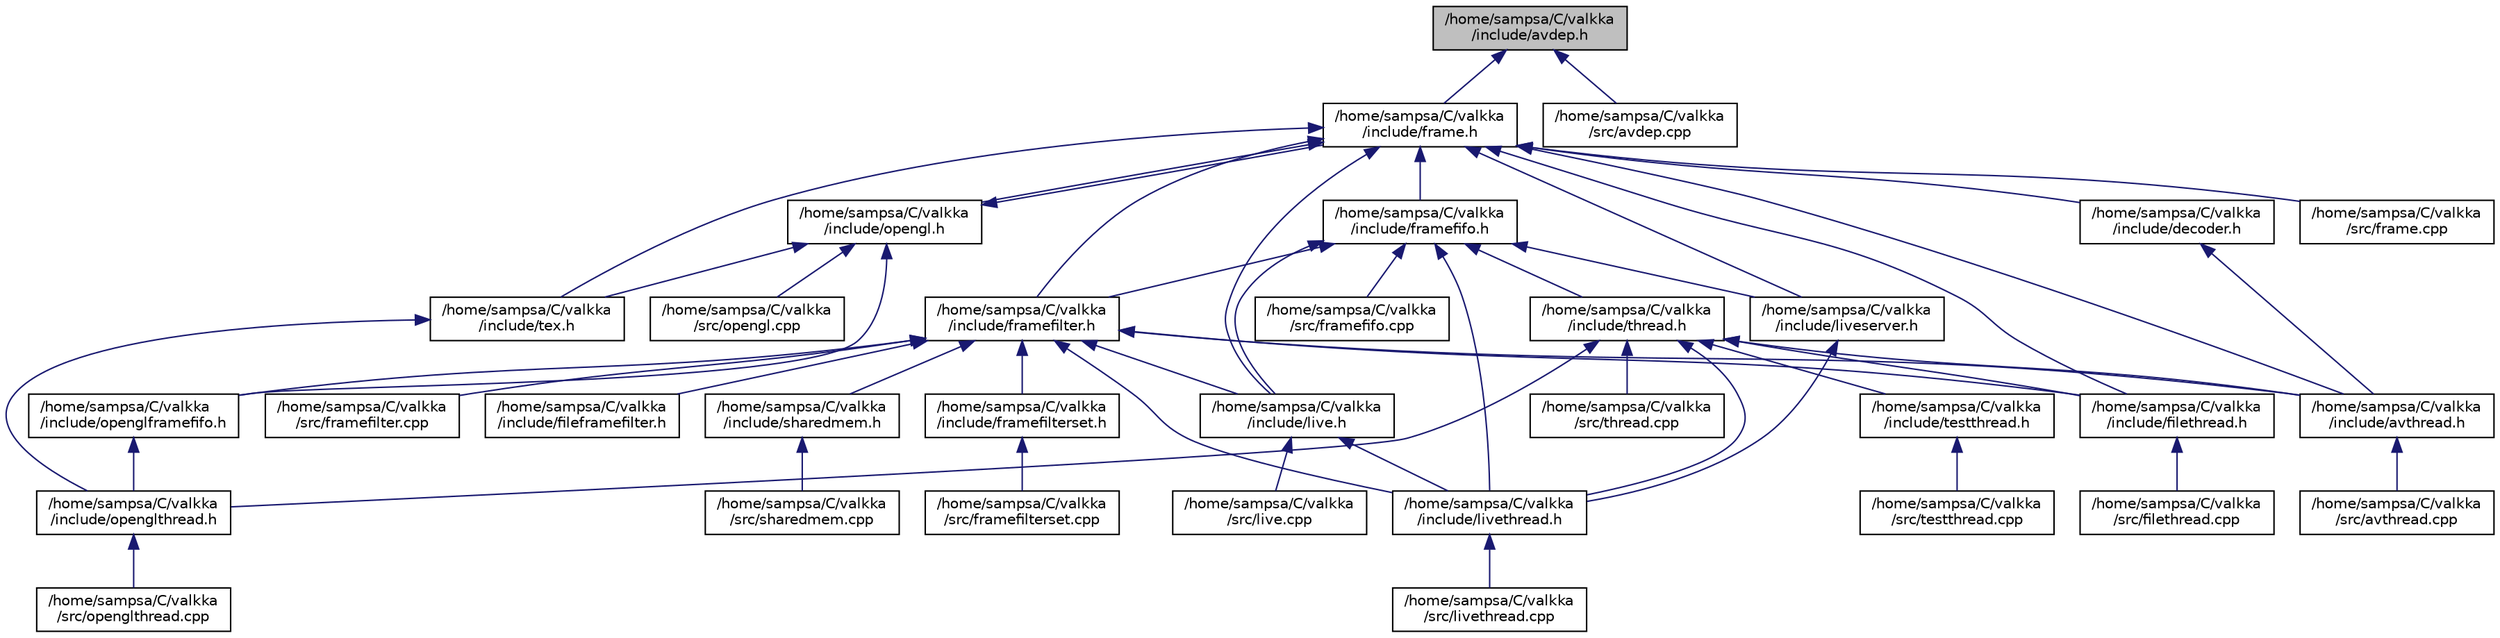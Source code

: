 digraph "/home/sampsa/C/valkka/include/avdep.h"
{
  edge [fontname="Helvetica",fontsize="10",labelfontname="Helvetica",labelfontsize="10"];
  node [fontname="Helvetica",fontsize="10",shape=record];
  Node6 [label="/home/sampsa/C/valkka\l/include/avdep.h",height=0.2,width=0.4,color="black", fillcolor="grey75", style="filled", fontcolor="black"];
  Node6 -> Node7 [dir="back",color="midnightblue",fontsize="10",style="solid",fontname="Helvetica"];
  Node7 [label="/home/sampsa/C/valkka\l/include/frame.h",height=0.2,width=0.4,color="black", fillcolor="white", style="filled",URL="$frame_8h.html",tooltip="Frame classes. "];
  Node7 -> Node8 [dir="back",color="midnightblue",fontsize="10",style="solid",fontname="Helvetica"];
  Node8 [label="/home/sampsa/C/valkka\l/include/avthread.h",height=0.2,width=0.4,color="black", fillcolor="white", style="filled",URL="$avthread_8h.html",tooltip="FFmpeg decoding thread. "];
  Node8 -> Node9 [dir="back",color="midnightblue",fontsize="10",style="solid",fontname="Helvetica"];
  Node9 [label="/home/sampsa/C/valkka\l/src/avthread.cpp",height=0.2,width=0.4,color="black", fillcolor="white", style="filled",URL="$avthread_8cpp.html",tooltip="FFmpeg decoding thread. "];
  Node7 -> Node10 [dir="back",color="midnightblue",fontsize="10",style="solid",fontname="Helvetica"];
  Node10 [label="/home/sampsa/C/valkka\l/include/opengl.h",height=0.2,width=0.4,color="black", fillcolor="white", style="filled",URL="$opengl_8h.html",tooltip="OpenGL calls for reserving PBOs and TEXtures, plus some auxiliary routines. "];
  Node10 -> Node7 [dir="back",color="midnightblue",fontsize="10",style="solid",fontname="Helvetica"];
  Node10 -> Node11 [dir="back",color="midnightblue",fontsize="10",style="solid",fontname="Helvetica"];
  Node11 [label="/home/sampsa/C/valkka\l/include/openglframefifo.h",height=0.2,width=0.4,color="black", fillcolor="white", style="filled",URL="$openglframefifo_8h_source.html"];
  Node11 -> Node12 [dir="back",color="midnightblue",fontsize="10",style="solid",fontname="Helvetica"];
  Node12 [label="/home/sampsa/C/valkka\l/include/openglthread.h",height=0.2,width=0.4,color="black", fillcolor="white", style="filled",URL="$openglthread_8h.html",tooltip="FrameFifo for OpenGLThread: stack of YUV frames and uploading to GPU. "];
  Node12 -> Node13 [dir="back",color="midnightblue",fontsize="10",style="solid",fontname="Helvetica"];
  Node13 [label="/home/sampsa/C/valkka\l/src/openglthread.cpp",height=0.2,width=0.4,color="black", fillcolor="white", style="filled",URL="$openglthread_8cpp.html",tooltip="FrameFifo for OpenGLThread: stack of YUV frames and uploading to GPU. "];
  Node10 -> Node14 [dir="back",color="midnightblue",fontsize="10",style="solid",fontname="Helvetica"];
  Node14 [label="/home/sampsa/C/valkka\l/include/tex.h",height=0.2,width=0.4,color="black", fillcolor="white", style="filled",URL="$tex_8h.html",tooltip="Handling OpenGL textures. "];
  Node14 -> Node12 [dir="back",color="midnightblue",fontsize="10",style="solid",fontname="Helvetica"];
  Node10 -> Node15 [dir="back",color="midnightblue",fontsize="10",style="solid",fontname="Helvetica"];
  Node15 [label="/home/sampsa/C/valkka\l/src/opengl.cpp",height=0.2,width=0.4,color="black", fillcolor="white", style="filled",URL="$opengl_8cpp.html",tooltip="X11, GLX, OpenGL calls for initialization and texture dumping, plus some auxiliary routines..."];
  Node7 -> Node16 [dir="back",color="midnightblue",fontsize="10",style="solid",fontname="Helvetica"];
  Node16 [label="/home/sampsa/C/valkka\l/include/framefifo.h",height=0.2,width=0.4,color="black", fillcolor="white", style="filled",URL="$framefifo_8h.html",tooltip="Thread safe system of fifo and a stack. "];
  Node16 -> Node17 [dir="back",color="midnightblue",fontsize="10",style="solid",fontname="Helvetica"];
  Node17 [label="/home/sampsa/C/valkka\l/include/thread.h",height=0.2,width=0.4,color="black", fillcolor="white", style="filled",URL="$thread_8h.html",tooltip="Base class for multithreading. "];
  Node17 -> Node8 [dir="back",color="midnightblue",fontsize="10",style="solid",fontname="Helvetica"];
  Node17 -> Node18 [dir="back",color="midnightblue",fontsize="10",style="solid",fontname="Helvetica"];
  Node18 [label="/home/sampsa/C/valkka\l/include/filethread.h",height=0.2,width=0.4,color="black", fillcolor="white", style="filled",URL="$filethread_8h.html",tooltip="A Thread handling files and sending frames to fifo. "];
  Node18 -> Node19 [dir="back",color="midnightblue",fontsize="10",style="solid",fontname="Helvetica"];
  Node19 [label="/home/sampsa/C/valkka\l/src/filethread.cpp",height=0.2,width=0.4,color="black", fillcolor="white", style="filled",URL="$filethread_8cpp.html",tooltip="A thread sending frames from files. "];
  Node17 -> Node20 [dir="back",color="midnightblue",fontsize="10",style="solid",fontname="Helvetica"];
  Node20 [label="/home/sampsa/C/valkka\l/include/livethread.h",height=0.2,width=0.4,color="black", fillcolor="white", style="filled",URL="$livethread_8h.html",tooltip="A live555 thread. "];
  Node20 -> Node21 [dir="back",color="midnightblue",fontsize="10",style="solid",fontname="Helvetica"];
  Node21 [label="/home/sampsa/C/valkka\l/src/livethread.cpp",height=0.2,width=0.4,color="black", fillcolor="white", style="filled",URL="$livethread_8cpp.html",tooltip="A live555 thread. "];
  Node17 -> Node12 [dir="back",color="midnightblue",fontsize="10",style="solid",fontname="Helvetica"];
  Node17 -> Node22 [dir="back",color="midnightblue",fontsize="10",style="solid",fontname="Helvetica"];
  Node22 [label="/home/sampsa/C/valkka\l/include/testthread.h",height=0.2,width=0.4,color="black", fillcolor="white", style="filled",URL="$testthread_8h.html"];
  Node22 -> Node23 [dir="back",color="midnightblue",fontsize="10",style="solid",fontname="Helvetica"];
  Node23 [label="/home/sampsa/C/valkka\l/src/testthread.cpp",height=0.2,width=0.4,color="black", fillcolor="white", style="filled",URL="$testthread_8cpp.html",tooltip="Launch a cpp thread from python, give that thread a callback that&#39;s called by the thread..."];
  Node17 -> Node24 [dir="back",color="midnightblue",fontsize="10",style="solid",fontname="Helvetica"];
  Node24 [label="/home/sampsa/C/valkka\l/src/thread.cpp",height=0.2,width=0.4,color="black", fillcolor="white", style="filled",URL="$thread_8cpp.html",tooltip="A class for multithreading, similar to Python&#39;s standard library \"threading.Thread\". "];
  Node16 -> Node25 [dir="back",color="midnightblue",fontsize="10",style="solid",fontname="Helvetica"];
  Node25 [label="/home/sampsa/C/valkka\l/include/framefilter.h",height=0.2,width=0.4,color="black", fillcolor="white", style="filled",URL="$framefilter_8h.html",tooltip="Definition of FrameFilter and derived classes for various purposes. "];
  Node25 -> Node8 [dir="back",color="midnightblue",fontsize="10",style="solid",fontname="Helvetica"];
  Node25 -> Node26 [dir="back",color="midnightblue",fontsize="10",style="solid",fontname="Helvetica"];
  Node26 [label="/home/sampsa/C/valkka\l/include/fileframefilter.h",height=0.2,width=0.4,color="black", fillcolor="white", style="filled",URL="$fileframefilter_8h_source.html"];
  Node25 -> Node18 [dir="back",color="midnightblue",fontsize="10",style="solid",fontname="Helvetica"];
  Node25 -> Node27 [dir="back",color="midnightblue",fontsize="10",style="solid",fontname="Helvetica"];
  Node27 [label="/home/sampsa/C/valkka\l/include/framefilterset.h",height=0.2,width=0.4,color="black", fillcolor="white", style="filled",URL="$framefilterset_8h.html",tooltip="Classes using several framefilters. "];
  Node27 -> Node28 [dir="back",color="midnightblue",fontsize="10",style="solid",fontname="Helvetica"];
  Node28 [label="/home/sampsa/C/valkka\l/src/framefilterset.cpp",height=0.2,width=0.4,color="black", fillcolor="white", style="filled",URL="$framefilterset_8cpp.html",tooltip="Classes using several framefilters. "];
  Node25 -> Node29 [dir="back",color="midnightblue",fontsize="10",style="solid",fontname="Helvetica"];
  Node29 [label="/home/sampsa/C/valkka\l/include/live.h",height=0.2,width=0.4,color="black", fillcolor="white", style="filled",URL="$live_8h.html",tooltip="Interface to live555. "];
  Node29 -> Node20 [dir="back",color="midnightblue",fontsize="10",style="solid",fontname="Helvetica"];
  Node29 -> Node30 [dir="back",color="midnightblue",fontsize="10",style="solid",fontname="Helvetica"];
  Node30 [label="/home/sampsa/C/valkka\l/src/live.cpp",height=0.2,width=0.4,color="black", fillcolor="white", style="filled",URL="$live_8cpp.html",tooltip="Interface to live555. "];
  Node25 -> Node20 [dir="back",color="midnightblue",fontsize="10",style="solid",fontname="Helvetica"];
  Node25 -> Node11 [dir="back",color="midnightblue",fontsize="10",style="solid",fontname="Helvetica"];
  Node25 -> Node31 [dir="back",color="midnightblue",fontsize="10",style="solid",fontname="Helvetica"];
  Node31 [label="/home/sampsa/C/valkka\l/include/sharedmem.h",height=0.2,width=0.4,color="black", fillcolor="white", style="filled",URL="$sharedmem_8h.html",tooltip="Posix shared memory segment server/client management, shared memory ring buffer synchronized using po..."];
  Node31 -> Node32 [dir="back",color="midnightblue",fontsize="10",style="solid",fontname="Helvetica"];
  Node32 [label="/home/sampsa/C/valkka\l/src/sharedmem.cpp",height=0.2,width=0.4,color="black", fillcolor="white", style="filled",URL="$sharedmem_8cpp.html",tooltip="Posix shared memory segment server/client management, shared memory ring buffer synchronized using po..."];
  Node25 -> Node33 [dir="back",color="midnightblue",fontsize="10",style="solid",fontname="Helvetica"];
  Node33 [label="/home/sampsa/C/valkka\l/src/framefilter.cpp",height=0.2,width=0.4,color="black", fillcolor="white", style="filled",URL="$framefilter_8cpp.html"];
  Node16 -> Node29 [dir="back",color="midnightblue",fontsize="10",style="solid",fontname="Helvetica"];
  Node16 -> Node34 [dir="back",color="midnightblue",fontsize="10",style="solid",fontname="Helvetica"];
  Node34 [label="/home/sampsa/C/valkka\l/include/liveserver.h",height=0.2,width=0.4,color="black", fillcolor="white", style="filled",URL="$liveserver_8h.html",tooltip="Live555 interface for server side: streaming to udp sockets directly or by using an on-demand rtsp se..."];
  Node34 -> Node20 [dir="back",color="midnightblue",fontsize="10",style="solid",fontname="Helvetica"];
  Node16 -> Node20 [dir="back",color="midnightblue",fontsize="10",style="solid",fontname="Helvetica"];
  Node16 -> Node35 [dir="back",color="midnightblue",fontsize="10",style="solid",fontname="Helvetica"];
  Node35 [label="/home/sampsa/C/valkka\l/src/framefifo.cpp",height=0.2,width=0.4,color="black", fillcolor="white", style="filled",URL="$framefifo_8cpp.html"];
  Node7 -> Node36 [dir="back",color="midnightblue",fontsize="10",style="solid",fontname="Helvetica"];
  Node36 [label="/home/sampsa/C/valkka\l/include/decoder.h",height=0.2,width=0.4,color="black", fillcolor="white", style="filled",URL="$decoder_8h.html",tooltip="FFmpeg decoders. "];
  Node36 -> Node8 [dir="back",color="midnightblue",fontsize="10",style="solid",fontname="Helvetica"];
  Node7 -> Node25 [dir="back",color="midnightblue",fontsize="10",style="solid",fontname="Helvetica"];
  Node7 -> Node18 [dir="back",color="midnightblue",fontsize="10",style="solid",fontname="Helvetica"];
  Node7 -> Node29 [dir="back",color="midnightblue",fontsize="10",style="solid",fontname="Helvetica"];
  Node7 -> Node34 [dir="back",color="midnightblue",fontsize="10",style="solid",fontname="Helvetica"];
  Node7 -> Node14 [dir="back",color="midnightblue",fontsize="10",style="solid",fontname="Helvetica"];
  Node7 -> Node37 [dir="back",color="midnightblue",fontsize="10",style="solid",fontname="Helvetica"];
  Node37 [label="/home/sampsa/C/valkka\l/src/frame.cpp",height=0.2,width=0.4,color="black", fillcolor="white", style="filled",URL="$frame_8cpp.html"];
  Node6 -> Node38 [dir="back",color="midnightblue",fontsize="10",style="solid",fontname="Helvetica"];
  Node38 [label="/home/sampsa/C/valkka\l/src/avdep.cpp",height=0.2,width=0.4,color="black", fillcolor="white", style="filled",URL="$avdep_8cpp.html"];
}
